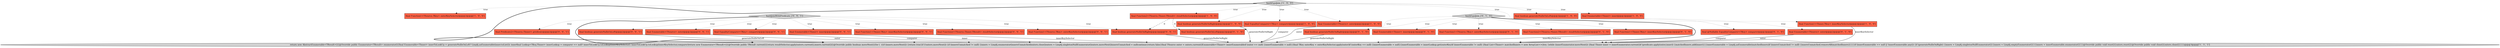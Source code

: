 digraph {
3 [style = filled, label = "final Function1<TSource,TKey> outerKeySelector@@@2@@@['1', '0', '0']", fillcolor = tomato, shape = box image = "AAA0AAABBB1BBB"];
20 [style = filled, label = "final Function2<TSource,TInner,TResult> resultSelector@@@2@@@['0', '0', '1']", fillcolor = tomato, shape = box image = "AAA0AAABBB3BBB"];
25 [style = filled, label = "final Enumerable<TInner> inner@@@2@@@['0', '0', '1']", fillcolor = tomato, shape = box image = "AAA0AAABBB3BBB"];
27 [style = filled, label = "final Function1<TSource,TKey> outerKeySelector@@@2@@@['0', '0', '1']", fillcolor = tomato, shape = box image = "AAA0AAABBB3BBB"];
24 [style = filled, label = "final Enumerable<TSource> outer@@@2@@@['0', '0', '1']", fillcolor = tomato, shape = box image = "AAA0AAABBB3BBB"];
21 [style = filled, label = "final EqualityComparer<TKey> comparer@@@2@@@['0', '0', '1']", fillcolor = tomato, shape = box image = "AAA0AAABBB3BBB"];
15 [style = filled, label = "final boolean generateNullsOnRight@@@2@@@['0', '1', '0']", fillcolor = tomato, shape = box image = "AAA0AAABBB2BBB"];
4 [style = filled, label = "hashEquiJoin_['1', '0', '0']", fillcolor = lightgray, shape = diamond image = "AAA0AAABBB1BBB"];
19 [style = filled, label = "hashJoinWithPredicate_['0', '0', '1']", fillcolor = lightgray, shape = diamond image = "AAA0AAABBB3BBB"];
28 [style = filled, label = "final boolean generateNullsOnRight@@@2@@@['0', '0', '1']", fillcolor = tomato, shape = box image = "AAA0AAABBB3BBB"];
18 [style = filled, label = "final boolean generateNullsOnLeft@@@2@@@['0', '1', '0']", fillcolor = tomato, shape = box image = "AAA1AAABBB2BBB"];
9 [style = filled, label = "final Function2<TSource,TInner,TResult> resultSelector@@@2@@@['1', '0', '0']", fillcolor = tomato, shape = box image = "AAA1AAABBB1BBB"];
10 [style = filled, label = "final Function1<TInner,TKey> innerKeySelector@@@2@@@['0', '1', '0']", fillcolor = tomato, shape = box image = "AAA0AAABBB2BBB"];
22 [style = filled, label = "final Predicate2<TSource,TInner> predicate@@@2@@@['0', '0', '1']", fillcolor = tomato, shape = box image = "AAA0AAABBB3BBB"];
2 [style = filled, label = "final boolean generateNullsOnRight@@@2@@@['1', '0', '0']", fillcolor = tomato, shape = box image = "AAA0AAABBB1BBB"];
26 [style = filled, label = "final Function1<TInner,TKey> innerKeySelector@@@2@@@['0', '0', '1']", fillcolor = tomato, shape = box image = "AAA0AAABBB3BBB"];
12 [style = filled, label = "final Enumerable<TInner> inner@@@2@@@['0', '1', '0']", fillcolor = tomato, shape = box image = "AAA0AAABBB2BBB"];
13 [style = filled, label = "hashEquiJoin_['0', '1', '0']", fillcolor = lightgray, shape = diamond image = "AAA0AAABBB2BBB"];
6 [style = filled, label = "final boolean generateNullsOnLeft@@@2@@@['1', '0', '0']", fillcolor = tomato, shape = box image = "AAA0AAABBB1BBB"];
1 [style = filled, label = "final EqualityComparer<TKey> comparer@@@2@@@['1', '0', '0']", fillcolor = tomato, shape = box image = "AAA0AAABBB1BBB"];
23 [style = filled, label = "final boolean generateNullsOnLeft@@@2@@@['0', '0', '1']", fillcolor = tomato, shape = box image = "AAA0AAABBB3BBB"];
14 [style = filled, label = "final Function1<TSource,TKey> outerKeySelector@@@2@@@['0', '1', '0']", fillcolor = tomato, shape = box image = "AAA0AAABBB2BBB"];
11 [style = filled, label = "final Function2<TSource,TInner,TResult> resultSelector@@@2@@@['0', '1', '0']", fillcolor = tomato, shape = box image = "AAA0AAABBB2BBB"];
5 [style = filled, label = "return new AbstractEnumerable<TResult>(){@Override public Enumerator<TResult> enumerator(){final Enumerable<TInner> innerToLookUp = generateNullsOnLeft? Linq4j.asEnumerable(inner.toList()): innerfinal Lookup<TKey,TInner> innerLookup = comparer == null? innerToLookUp.toLookup(innerKeySelector): innerToLookUp.toLookup(innerKeySelector,comparer)return new Enumerator<TResult>(){@Override public TResult current(){return resultSelector.apply(outers.current(),inners.current())}@Override public boolean moveNext(){for (  ){if (inners.moveNext()) {return true}if (!outers.moveNext()) {if (innersUnmatched != null) {inners = Linq4j.enumerator(innersUnmatched)outers.close()outers = Linq4j.singletonNullEnumerator()outers.moveNext()innersUnmatched = nullcontinue}return false}final TSource outer = outers.current()Enumerable<TInner> innerEnumerableif (outer == null) {innerEnumerable = null}{final TKey outerKey = outerKeySelector.apply(outer)if (outerKey == null) {innerEnumerable = null}{innerEnumerable = innerLookup.get(outerKey)if (innerEnumerable != null) {final List<TInner> matchedInners = new ArrayList<>()try {while (innerEnumerator.moveNext()) {final TInner inner = innerEnumerator.current()if (predicate.apply(outer,inner)) {matchedInners.add(inner)}}}innerEnumerable = Linq4j.asEnumerable(matchedInners)if (innersUnmatched != null) {innersUnmatched.removeAll(matchedInners)}}}}if (innerEnumerable == null || !innerEnumerable.any()) {if (generateNullsOnRight) {inners = Linq4j.singletonNullEnumerator()}{inners = Linq4j.emptyEnumerator()}}{inners = innerEnumerable.enumerator()}}}@Override public void reset(){outers.reset()}@Override public void close(){outers.close()}}}}@@@3@@@['1', '1', '1']", fillcolor = lightgray, shape = ellipse image = "AAA0AAABBB1BBB"];
0 [style = filled, label = "final Enumerable<TSource> outer@@@2@@@['1', '0', '0']", fillcolor = tomato, shape = box image = "AAA0AAABBB1BBB"];
7 [style = filled, label = "final Enumerable<TInner> inner@@@2@@@['1', '0', '0']", fillcolor = tomato, shape = box image = "AAA0AAABBB1BBB"];
16 [style = filled, label = "final @Nullable EqualityComparer<TKey> comparer@@@2@@@['0', '1', '0']", fillcolor = tomato, shape = box image = "AAA0AAABBB2BBB"];
17 [style = filled, label = "final Enumerable<TSource> outer@@@2@@@['0', '1', '0']", fillcolor = tomato, shape = box image = "AAA0AAABBB2BBB"];
8 [style = filled, label = "final Function1<TInner,TKey> innerKeySelector@@@2@@@['1', '0', '0']", fillcolor = tomato, shape = box image = "AAA0AAABBB1BBB"];
4->6 [style = dotted, label="true"];
23->5 [style = solid, label="generateNullsOnLeft"];
13->17 [style = dotted, label="true"];
13->16 [style = dotted, label="true"];
16->5 [style = solid, label="comparer"];
13->18 [style = dotted, label="true"];
19->25 [style = dotted, label="true"];
25->5 [style = solid, label="inner"];
28->5 [style = solid, label="generateNullsOnRight"];
13->12 [style = dotted, label="true"];
4->1 [style = dotted, label="true"];
8->5 [style = solid, label="innerKeySelector"];
19->20 [style = dotted, label="true"];
9->18 [style = dashed, label="0"];
4->0 [style = dotted, label="true"];
9->28 [style = dashed, label="0"];
4->8 [style = dotted, label="true"];
4->7 [style = dotted, label="true"];
1->5 [style = solid, label="comparer"];
19->23 [style = dotted, label="true"];
19->27 [style = dotted, label="true"];
26->5 [style = solid, label="innerKeySelector"];
2->5 [style = solid, label="generateNullsOnRight"];
19->21 [style = dotted, label="true"];
19->24 [style = dotted, label="true"];
15->5 [style = solid, label="generateNullsOnRight"];
13->10 [style = dotted, label="true"];
0->5 [style = solid, label="outer"];
10->5 [style = solid, label="innerKeySelector"];
19->5 [style = bold, label=""];
21->5 [style = solid, label="comparer"];
19->28 [style = dotted, label="true"];
17->5 [style = solid, label="outer"];
4->3 [style = dotted, label="true"];
24->5 [style = solid, label="outer"];
19->22 [style = dotted, label="true"];
13->5 [style = bold, label=""];
13->11 [style = dotted, label="true"];
13->15 [style = dotted, label="true"];
4->9 [style = dotted, label="true"];
13->14 [style = dotted, label="true"];
4->5 [style = bold, label=""];
4->2 [style = dotted, label="true"];
19->26 [style = dotted, label="true"];
}
